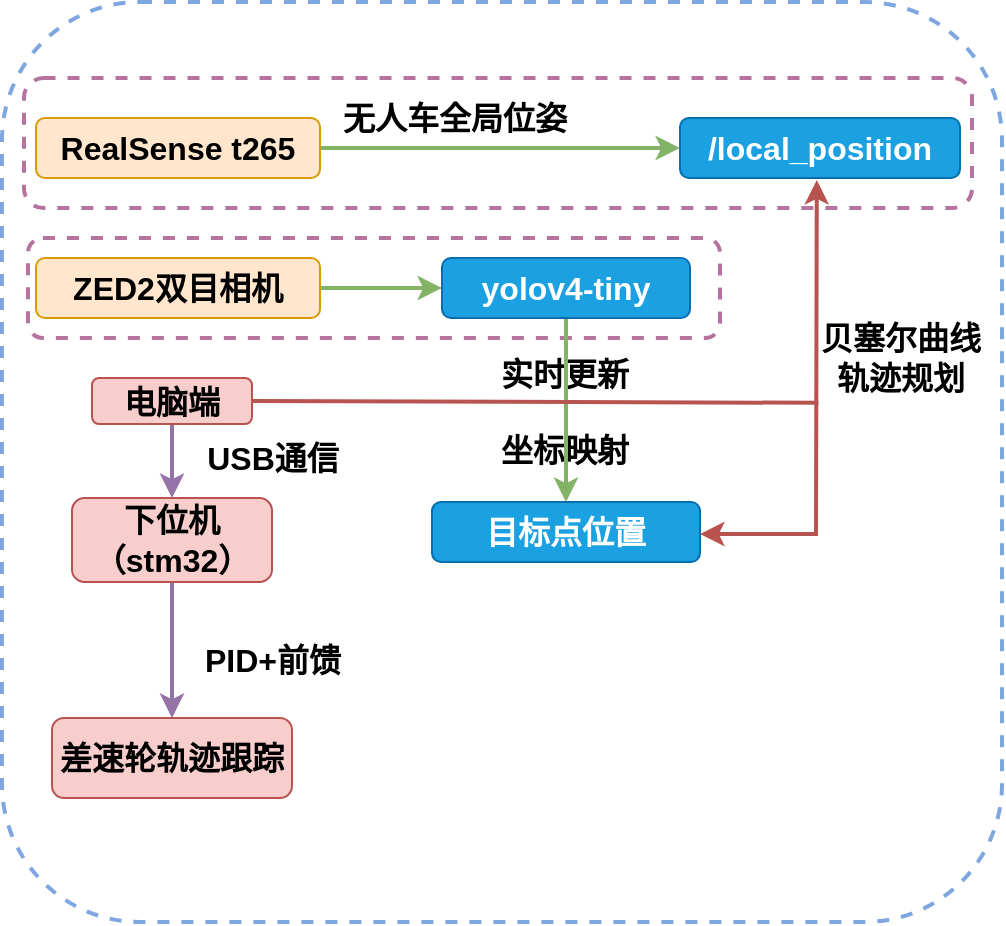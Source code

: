 <mxfile version="17.1.2" type="github">
  <diagram id="fCY6dkZUbpjvrwRvttyK" name="Page-1">
    <mxGraphModel dx="1038" dy="585" grid="1" gridSize="10" guides="1" tooltips="1" connect="1" arrows="1" fold="1" page="1" pageScale="1" pageWidth="827" pageHeight="1169" math="0" shadow="0">
      <root>
        <mxCell id="0" />
        <mxCell id="1" parent="0" />
        <mxCell id="dyUw3utnPXXKPK0ZKmom-49" value="" style="rounded=1;whiteSpace=wrap;html=1;fontSize=16;fontColor=#FFFFFF;fillColor=none;gradientColor=#ffffff;dashed=1;strokeWidth=2;strokeColor=#7EA6E0;" vertex="1" parent="1">
          <mxGeometry x="5" y="62" width="500" height="460" as="geometry" />
        </mxCell>
        <mxCell id="dyUw3utnPXXKPK0ZKmom-1" value="" style="rounded=1;whiteSpace=wrap;html=1;fillColor=none;dashed=1;strokeColor=#B5739D;strokeWidth=2;" vertex="1" parent="1">
          <mxGeometry x="16" y="100" width="474" height="65" as="geometry" />
        </mxCell>
        <mxCell id="dyUw3utnPXXKPK0ZKmom-2" value="" style="rounded=1;whiteSpace=wrap;html=1;fillColor=none;dashed=1;strokeColor=#B5739D;strokeWidth=2;" vertex="1" parent="1">
          <mxGeometry x="18" y="180" width="346" height="50" as="geometry" />
        </mxCell>
        <mxCell id="dyUw3utnPXXKPK0ZKmom-6" style="edgeStyle=orthogonalEdgeStyle;rounded=0;orthogonalLoop=1;jettySize=auto;html=1;strokeWidth=2;fillColor=#d5e8d4;strokeColor=#82b366;" edge="1" parent="1" source="dyUw3utnPXXKPK0ZKmom-7" target="dyUw3utnPXXKPK0ZKmom-15">
          <mxGeometry relative="1" as="geometry" />
        </mxCell>
        <mxCell id="dyUw3utnPXXKPK0ZKmom-7" value="&lt;font color=&quot;#000000&quot;&gt;RealSense t265&lt;/font&gt;" style="rounded=1;whiteSpace=wrap;html=1;fontSize=16;fillColor=#ffe6cc;strokeColor=#d79b00;fontStyle=1" vertex="1" parent="1">
          <mxGeometry x="22" y="120" width="142" height="30" as="geometry" />
        </mxCell>
        <mxCell id="dyUw3utnPXXKPK0ZKmom-8" value="" style="edgeStyle=orthogonalEdgeStyle;rounded=0;orthogonalLoop=1;jettySize=auto;html=1;strokeWidth=2;fillColor=#d5e8d4;strokeColor=#82b366;" edge="1" parent="1" source="dyUw3utnPXXKPK0ZKmom-9" target="dyUw3utnPXXKPK0ZKmom-19">
          <mxGeometry relative="1" as="geometry" />
        </mxCell>
        <mxCell id="dyUw3utnPXXKPK0ZKmom-9" value="&lt;font color=&quot;#000000&quot;&gt;ZED2双目相机&lt;/font&gt;" style="rounded=1;whiteSpace=wrap;html=1;fontSize=16;fillColor=#ffe6cc;strokeColor=#d79b00;fontStyle=1" vertex="1" parent="1">
          <mxGeometry x="22" y="190" width="142" height="30" as="geometry" />
        </mxCell>
        <mxCell id="dyUw3utnPXXKPK0ZKmom-14" value="&lt;b&gt;实时更新&lt;br&gt;&lt;br&gt;坐标映射&lt;br&gt;&lt;/b&gt;" style="text;html=1;resizable=0;autosize=1;align=center;verticalAlign=middle;points=[];fillColor=none;strokeColor=none;rounded=0;fontSize=16;" vertex="1" parent="1">
          <mxGeometry x="246" y="237" width="80" height="60" as="geometry" />
        </mxCell>
        <mxCell id="dyUw3utnPXXKPK0ZKmom-15" value="/local_position" style="rounded=1;whiteSpace=wrap;html=1;fillColor=#1ba1e2;strokeColor=#006EAF;horizontal=1;fontSize=16;fontColor=#ffffff;fontStyle=1" vertex="1" parent="1">
          <mxGeometry x="344" y="120" width="140" height="30" as="geometry" />
        </mxCell>
        <mxCell id="dyUw3utnPXXKPK0ZKmom-18" value="" style="edgeStyle=orthogonalEdgeStyle;rounded=0;orthogonalLoop=1;jettySize=auto;html=1;strokeWidth=2;fillColor=#d5e8d4;strokeColor=#82b366;" edge="1" parent="1" source="dyUw3utnPXXKPK0ZKmom-19" target="dyUw3utnPXXKPK0ZKmom-22">
          <mxGeometry relative="1" as="geometry" />
        </mxCell>
        <mxCell id="dyUw3utnPXXKPK0ZKmom-19" value="yolov4-tiny" style="rounded=1;whiteSpace=wrap;html=1;fillColor=#1ba1e2;strokeColor=#006EAF;horizontal=1;fontSize=16;fontColor=#ffffff;fontStyle=1" vertex="1" parent="1">
          <mxGeometry x="225" y="190" width="124" height="30" as="geometry" />
        </mxCell>
        <mxCell id="dyUw3utnPXXKPK0ZKmom-22" value="目标点位置" style="rounded=1;whiteSpace=wrap;html=1;fillColor=#1ba1e2;strokeColor=#006EAF;horizontal=1;fontSize=16;fontColor=#ffffff;fontStyle=1" vertex="1" parent="1">
          <mxGeometry x="220" y="312" width="134" height="30" as="geometry" />
        </mxCell>
        <mxCell id="dyUw3utnPXXKPK0ZKmom-34" value="&lt;b style=&quot;font-size: 16px&quot;&gt;无人车全局位姿&lt;/b&gt;" style="text;html=1;resizable=0;autosize=1;align=center;verticalAlign=middle;points=[];fillColor=none;strokeColor=none;rounded=0;fontSize=16;" vertex="1" parent="1">
          <mxGeometry x="166.21" y="110" width="130" height="20" as="geometry" />
        </mxCell>
        <mxCell id="dyUw3utnPXXKPK0ZKmom-60" value="" style="edgeStyle=orthogonalEdgeStyle;rounded=0;orthogonalLoop=1;jettySize=auto;html=1;strokeWidth=2;fillColor=#e1d5e7;strokeColor=#9673a6;" edge="1" parent="1" source="dyUw3utnPXXKPK0ZKmom-58" target="dyUw3utnPXXKPK0ZKmom-59">
          <mxGeometry relative="1" as="geometry" />
        </mxCell>
        <mxCell id="dyUw3utnPXXKPK0ZKmom-58" value="下位机（stm32）" style="rounded=1;whiteSpace=wrap;html=1;fillColor=#f8cecc;strokeColor=#b85450;horizontal=1;fontSize=16;fontStyle=1" vertex="1" parent="1">
          <mxGeometry x="40" y="310" width="100" height="42" as="geometry" />
        </mxCell>
        <mxCell id="dyUw3utnPXXKPK0ZKmom-59" value="差速轮轨迹跟踪" style="rounded=1;whiteSpace=wrap;html=1;fillColor=#f8cecc;strokeColor=#b85450;horizontal=1;fontSize=16;fontStyle=1" vertex="1" parent="1">
          <mxGeometry x="30" y="420" width="120" height="40" as="geometry" />
        </mxCell>
        <mxCell id="dyUw3utnPXXKPK0ZKmom-61" value="&lt;b style=&quot;font-size: 16px&quot;&gt;PID+前馈&lt;/b&gt;" style="text;html=1;resizable=0;autosize=1;align=center;verticalAlign=middle;points=[];fillColor=none;strokeColor=none;rounded=0;fontSize=16;" vertex="1" parent="1">
          <mxGeometry x="100" y="381" width="80" height="20" as="geometry" />
        </mxCell>
        <mxCell id="dyUw3utnPXXKPK0ZKmom-63" value="" style="endArrow=classic;startArrow=classic;html=1;rounded=0;strokeWidth=2;entryX=0.579;entryY=1.02;entryDx=0;entryDy=0;entryPerimeter=0;fillColor=#f8cecc;strokeColor=#b85450;exitX=1;exitY=0.5;exitDx=0;exitDy=0;" edge="1" parent="1">
          <mxGeometry width="50" height="50" relative="1" as="geometry">
            <mxPoint x="354" y="328" as="sourcePoint" />
            <mxPoint x="412.4" y="151.0" as="targetPoint" />
            <Array as="points">
              <mxPoint x="412" y="328" />
            </Array>
          </mxGeometry>
        </mxCell>
        <mxCell id="dyUw3utnPXXKPK0ZKmom-65" value="&lt;b style=&quot;font-size: 16px&quot;&gt;贝塞尔曲线&lt;br&gt;轨迹规划&lt;br&gt;&lt;/b&gt;" style="text;html=1;resizable=0;autosize=1;align=center;verticalAlign=middle;points=[];fillColor=none;strokeColor=none;rounded=0;fontSize=16;" vertex="1" parent="1">
          <mxGeometry x="404" y="220" width="100" height="40" as="geometry" />
        </mxCell>
        <mxCell id="dyUw3utnPXXKPK0ZKmom-68" value="" style="edgeStyle=orthogonalEdgeStyle;rounded=0;orthogonalLoop=1;jettySize=auto;html=1;strokeWidth=2;fillColor=#e1d5e7;strokeColor=#9673a6;" edge="1" parent="1" source="dyUw3utnPXXKPK0ZKmom-67">
          <mxGeometry relative="1" as="geometry">
            <mxPoint x="90" y="310" as="targetPoint" />
          </mxGeometry>
        </mxCell>
        <mxCell id="dyUw3utnPXXKPK0ZKmom-67" value="电脑端" style="rounded=1;whiteSpace=wrap;html=1;fillColor=#f8cecc;strokeColor=#b85450;horizontal=1;fontSize=16;fontStyle=1" vertex="1" parent="1">
          <mxGeometry x="50" y="250" width="80" height="23" as="geometry" />
        </mxCell>
        <mxCell id="dyUw3utnPXXKPK0ZKmom-69" value="&lt;b style=&quot;font-size: 16px&quot;&gt;USB通信&lt;/b&gt;" style="text;html=1;resizable=0;autosize=1;align=center;verticalAlign=middle;points=[];fillColor=none;strokeColor=none;rounded=0;fontSize=16;" vertex="1" parent="1">
          <mxGeometry x="100" y="280" width="80" height="20" as="geometry" />
        </mxCell>
        <mxCell id="dyUw3utnPXXKPK0ZKmom-70" value="" style="endArrow=none;html=1;rounded=0;strokeWidth=2;exitX=1;exitY=0.5;exitDx=0;exitDy=0;entryX=0.092;entryY=1.06;entryDx=0;entryDy=0;entryPerimeter=0;fillColor=#f8cecc;strokeColor=#b85450;" edge="1" parent="1" source="dyUw3utnPXXKPK0ZKmom-67" target="dyUw3utnPXXKPK0ZKmom-65">
          <mxGeometry width="50" height="50" relative="1" as="geometry">
            <mxPoint x="380" y="360" as="sourcePoint" />
            <mxPoint x="410" y="270" as="targetPoint" />
          </mxGeometry>
        </mxCell>
      </root>
    </mxGraphModel>
  </diagram>
</mxfile>
